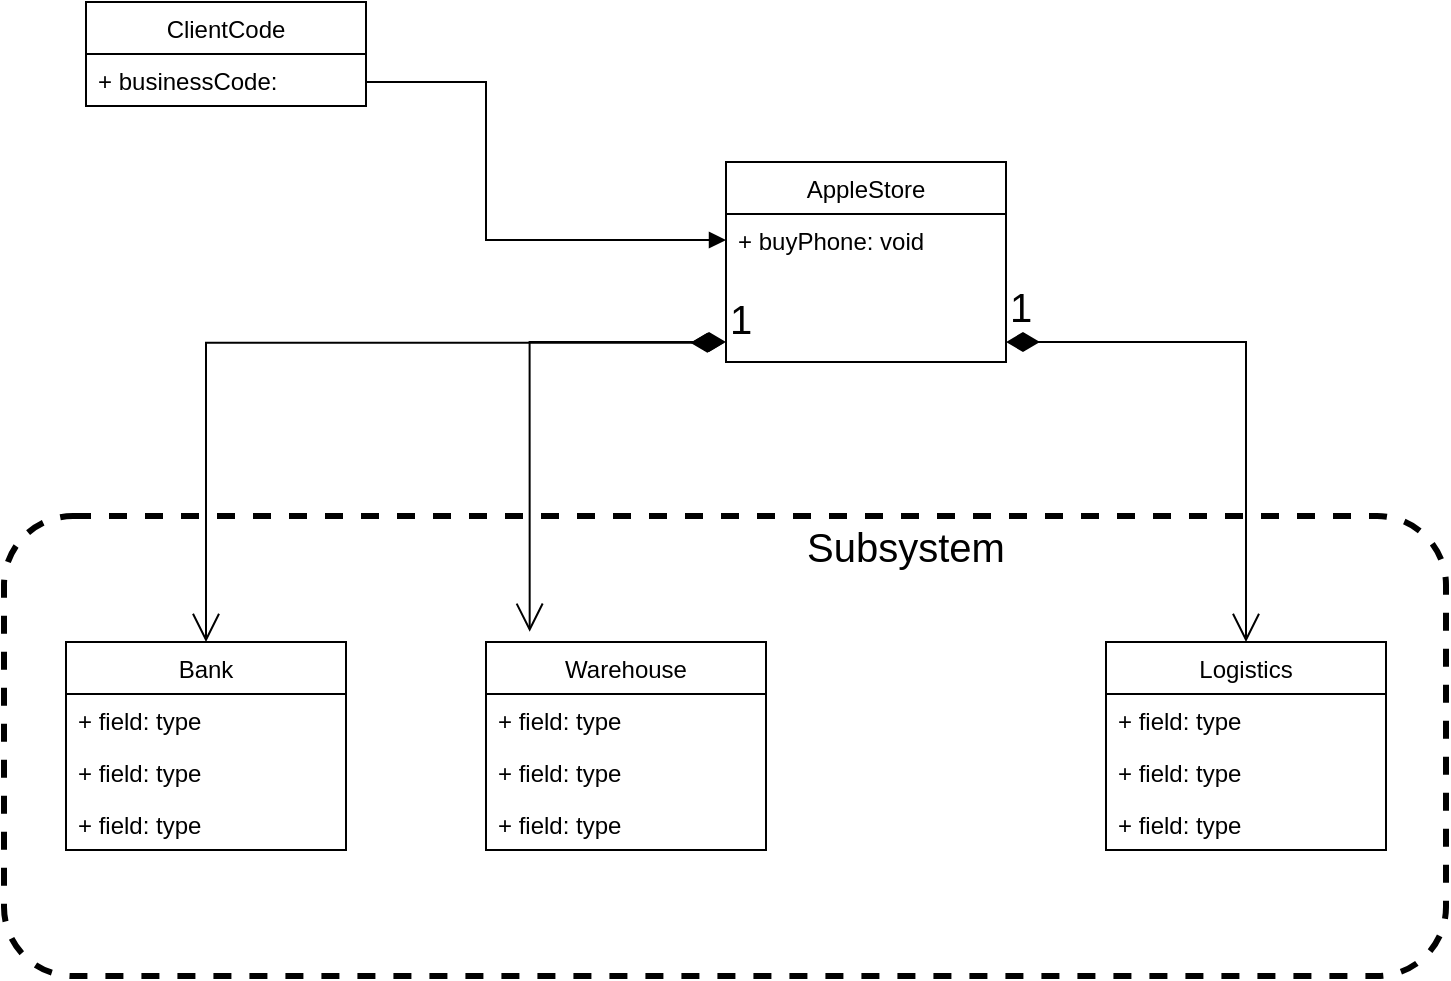 <mxfile version="15.5.2" type="github">
  <diagram id="C5RBs43oDa-KdzZeNtuy" name="Page-1">
    <mxGraphModel dx="1156" dy="640" grid="1" gridSize="10" guides="1" tooltips="1" connect="1" arrows="1" fold="1" page="1" pageScale="1" pageWidth="827" pageHeight="1169" math="0" shadow="0">
      <root>
        <mxCell id="WIyWlLk6GJQsqaUBKTNV-0" />
        <mxCell id="WIyWlLk6GJQsqaUBKTNV-1" parent="WIyWlLk6GJQsqaUBKTNV-0" />
        <mxCell id="Tzfyy9s1LwufwS1YadtT-0" value="AppleStore" style="swimlane;fontStyle=0;childLayout=stackLayout;horizontal=1;startSize=26;fillColor=none;horizontalStack=0;resizeParent=1;resizeParentMax=0;resizeLast=0;collapsible=1;marginBottom=0;" vertex="1" parent="WIyWlLk6GJQsqaUBKTNV-1">
          <mxGeometry x="440" y="220" width="140" height="100" as="geometry" />
        </mxCell>
        <mxCell id="Tzfyy9s1LwufwS1YadtT-1" value="+ buyPhone: void" style="text;strokeColor=none;fillColor=none;align=left;verticalAlign=top;spacingLeft=4;spacingRight=4;overflow=hidden;rotatable=0;points=[[0,0.5],[1,0.5]];portConstraint=eastwest;" vertex="1" parent="Tzfyy9s1LwufwS1YadtT-0">
          <mxGeometry y="26" width="140" height="74" as="geometry" />
        </mxCell>
        <mxCell id="Tzfyy9s1LwufwS1YadtT-4" value="Bank" style="swimlane;fontStyle=0;childLayout=stackLayout;horizontal=1;startSize=26;fillColor=none;horizontalStack=0;resizeParent=1;resizeParentMax=0;resizeLast=0;collapsible=1;marginBottom=0;" vertex="1" parent="WIyWlLk6GJQsqaUBKTNV-1">
          <mxGeometry x="110" y="460" width="140" height="104" as="geometry" />
        </mxCell>
        <mxCell id="Tzfyy9s1LwufwS1YadtT-5" value="+ field: type" style="text;strokeColor=none;fillColor=none;align=left;verticalAlign=top;spacingLeft=4;spacingRight=4;overflow=hidden;rotatable=0;points=[[0,0.5],[1,0.5]];portConstraint=eastwest;" vertex="1" parent="Tzfyy9s1LwufwS1YadtT-4">
          <mxGeometry y="26" width="140" height="26" as="geometry" />
        </mxCell>
        <mxCell id="Tzfyy9s1LwufwS1YadtT-6" value="+ field: type" style="text;strokeColor=none;fillColor=none;align=left;verticalAlign=top;spacingLeft=4;spacingRight=4;overflow=hidden;rotatable=0;points=[[0,0.5],[1,0.5]];portConstraint=eastwest;" vertex="1" parent="Tzfyy9s1LwufwS1YadtT-4">
          <mxGeometry y="52" width="140" height="26" as="geometry" />
        </mxCell>
        <mxCell id="Tzfyy9s1LwufwS1YadtT-7" value="+ field: type" style="text;strokeColor=none;fillColor=none;align=left;verticalAlign=top;spacingLeft=4;spacingRight=4;overflow=hidden;rotatable=0;points=[[0,0.5],[1,0.5]];portConstraint=eastwest;" vertex="1" parent="Tzfyy9s1LwufwS1YadtT-4">
          <mxGeometry y="78" width="140" height="26" as="geometry" />
        </mxCell>
        <mxCell id="Tzfyy9s1LwufwS1YadtT-8" value="Warehouse" style="swimlane;fontStyle=0;childLayout=stackLayout;horizontal=1;startSize=26;fillColor=none;horizontalStack=0;resizeParent=1;resizeParentMax=0;resizeLast=0;collapsible=1;marginBottom=0;" vertex="1" parent="WIyWlLk6GJQsqaUBKTNV-1">
          <mxGeometry x="320" y="460" width="140" height="104" as="geometry" />
        </mxCell>
        <mxCell id="Tzfyy9s1LwufwS1YadtT-9" value="+ field: type" style="text;strokeColor=none;fillColor=none;align=left;verticalAlign=top;spacingLeft=4;spacingRight=4;overflow=hidden;rotatable=0;points=[[0,0.5],[1,0.5]];portConstraint=eastwest;" vertex="1" parent="Tzfyy9s1LwufwS1YadtT-8">
          <mxGeometry y="26" width="140" height="26" as="geometry" />
        </mxCell>
        <mxCell id="Tzfyy9s1LwufwS1YadtT-10" value="+ field: type" style="text;strokeColor=none;fillColor=none;align=left;verticalAlign=top;spacingLeft=4;spacingRight=4;overflow=hidden;rotatable=0;points=[[0,0.5],[1,0.5]];portConstraint=eastwest;" vertex="1" parent="Tzfyy9s1LwufwS1YadtT-8">
          <mxGeometry y="52" width="140" height="26" as="geometry" />
        </mxCell>
        <mxCell id="Tzfyy9s1LwufwS1YadtT-11" value="+ field: type" style="text;strokeColor=none;fillColor=none;align=left;verticalAlign=top;spacingLeft=4;spacingRight=4;overflow=hidden;rotatable=0;points=[[0,0.5],[1,0.5]];portConstraint=eastwest;" vertex="1" parent="Tzfyy9s1LwufwS1YadtT-8">
          <mxGeometry y="78" width="140" height="26" as="geometry" />
        </mxCell>
        <mxCell id="Tzfyy9s1LwufwS1YadtT-12" value="Logistics" style="swimlane;fontStyle=0;childLayout=stackLayout;horizontal=1;startSize=26;fillColor=none;horizontalStack=0;resizeParent=1;resizeParentMax=0;resizeLast=0;collapsible=1;marginBottom=0;" vertex="1" parent="WIyWlLk6GJQsqaUBKTNV-1">
          <mxGeometry x="630" y="460" width="140" height="104" as="geometry" />
        </mxCell>
        <mxCell id="Tzfyy9s1LwufwS1YadtT-13" value="+ field: type" style="text;strokeColor=none;fillColor=none;align=left;verticalAlign=top;spacingLeft=4;spacingRight=4;overflow=hidden;rotatable=0;points=[[0,0.5],[1,0.5]];portConstraint=eastwest;" vertex="1" parent="Tzfyy9s1LwufwS1YadtT-12">
          <mxGeometry y="26" width="140" height="26" as="geometry" />
        </mxCell>
        <mxCell id="Tzfyy9s1LwufwS1YadtT-14" value="+ field: type" style="text;strokeColor=none;fillColor=none;align=left;verticalAlign=top;spacingLeft=4;spacingRight=4;overflow=hidden;rotatable=0;points=[[0,0.5],[1,0.5]];portConstraint=eastwest;" vertex="1" parent="Tzfyy9s1LwufwS1YadtT-12">
          <mxGeometry y="52" width="140" height="26" as="geometry" />
        </mxCell>
        <mxCell id="Tzfyy9s1LwufwS1YadtT-15" value="+ field: type" style="text;strokeColor=none;fillColor=none;align=left;verticalAlign=top;spacingLeft=4;spacingRight=4;overflow=hidden;rotatable=0;points=[[0,0.5],[1,0.5]];portConstraint=eastwest;" vertex="1" parent="Tzfyy9s1LwufwS1YadtT-12">
          <mxGeometry y="78" width="140" height="26" as="geometry" />
        </mxCell>
        <mxCell id="Tzfyy9s1LwufwS1YadtT-16" value="ClientCode" style="swimlane;fontStyle=0;childLayout=stackLayout;horizontal=1;startSize=26;fillColor=none;horizontalStack=0;resizeParent=1;resizeParentMax=0;resizeLast=0;collapsible=1;marginBottom=0;" vertex="1" parent="WIyWlLk6GJQsqaUBKTNV-1">
          <mxGeometry x="120" y="140" width="140" height="52" as="geometry" />
        </mxCell>
        <mxCell id="Tzfyy9s1LwufwS1YadtT-17" value="+ businessCode: " style="text;strokeColor=none;fillColor=none;align=left;verticalAlign=top;spacingLeft=4;spacingRight=4;overflow=hidden;rotatable=0;points=[[0,0.5],[1,0.5]];portConstraint=eastwest;" vertex="1" parent="Tzfyy9s1LwufwS1YadtT-16">
          <mxGeometry y="26" width="140" height="26" as="geometry" />
        </mxCell>
        <mxCell id="Tzfyy9s1LwufwS1YadtT-20" value="" style="rounded=1;whiteSpace=wrap;html=1;fillColor=none;dashed=1;perimeterSpacing=9;strokeWidth=3;" vertex="1" parent="WIyWlLk6GJQsqaUBKTNV-1">
          <mxGeometry x="79" y="397" width="721" height="230" as="geometry" />
        </mxCell>
        <mxCell id="Tzfyy9s1LwufwS1YadtT-21" value="&lt;font style=&quot;font-size: 20px&quot;&gt;Subsystem&lt;/font&gt;" style="text;html=1;strokeColor=none;fillColor=none;align=center;verticalAlign=middle;whiteSpace=wrap;rounded=0;" vertex="1" parent="WIyWlLk6GJQsqaUBKTNV-1">
          <mxGeometry x="470" y="397" width="120" height="30" as="geometry" />
        </mxCell>
        <mxCell id="Tzfyy9s1LwufwS1YadtT-24" value="1" style="endArrow=open;html=1;endSize=12;startArrow=diamondThin;startSize=14;startFill=1;edgeStyle=orthogonalEdgeStyle;align=left;verticalAlign=bottom;rounded=0;fontSize=20;entryX=0.5;entryY=0;entryDx=0;entryDy=0;exitX=-0.006;exitY=0.87;exitDx=0;exitDy=0;exitPerimeter=0;" edge="1" parent="WIyWlLk6GJQsqaUBKTNV-1" source="Tzfyy9s1LwufwS1YadtT-1" target="Tzfyy9s1LwufwS1YadtT-4">
          <mxGeometry x="-1" y="3" relative="1" as="geometry">
            <mxPoint x="420" y="310" as="sourcePoint" />
            <mxPoint x="380" y="311" as="targetPoint" />
            <Array as="points">
              <mxPoint x="180" y="310" />
            </Array>
          </mxGeometry>
        </mxCell>
        <mxCell id="Tzfyy9s1LwufwS1YadtT-26" value="1" style="endArrow=open;html=1;endSize=12;startArrow=diamondThin;startSize=14;startFill=1;edgeStyle=orthogonalEdgeStyle;align=left;verticalAlign=bottom;rounded=0;fontSize=20;entryX=0.156;entryY=-0.049;entryDx=0;entryDy=0;entryPerimeter=0;" edge="1" parent="WIyWlLk6GJQsqaUBKTNV-1" target="Tzfyy9s1LwufwS1YadtT-8">
          <mxGeometry x="-1" y="3" relative="1" as="geometry">
            <mxPoint x="440" y="310" as="sourcePoint" />
            <mxPoint x="180.0" y="460" as="targetPoint" />
            <Array as="points">
              <mxPoint x="342" y="310" />
            </Array>
          </mxGeometry>
        </mxCell>
        <mxCell id="Tzfyy9s1LwufwS1YadtT-28" value="1" style="endArrow=open;html=1;endSize=12;startArrow=diamondThin;startSize=14;startFill=1;edgeStyle=orthogonalEdgeStyle;align=left;verticalAlign=bottom;rounded=0;fontSize=20;entryX=0.5;entryY=0;entryDx=0;entryDy=0;" edge="1" parent="WIyWlLk6GJQsqaUBKTNV-1" target="Tzfyy9s1LwufwS1YadtT-12">
          <mxGeometry x="-1" y="3" relative="1" as="geometry">
            <mxPoint x="580" y="310" as="sourcePoint" />
            <mxPoint x="341.84" y="453.904" as="targetPoint" />
            <Array as="points">
              <mxPoint x="700" y="310" />
            </Array>
          </mxGeometry>
        </mxCell>
        <mxCell id="Tzfyy9s1LwufwS1YadtT-31" value="" style="endArrow=block;endFill=1;html=1;edgeStyle=orthogonalEdgeStyle;align=left;verticalAlign=top;rounded=0;fontSize=20;" edge="1" parent="WIyWlLk6GJQsqaUBKTNV-1">
          <mxGeometry x="-1" relative="1" as="geometry">
            <mxPoint x="260" y="180" as="sourcePoint" />
            <mxPoint x="440" y="259" as="targetPoint" />
            <Array as="points">
              <mxPoint x="320" y="180" />
              <mxPoint x="320" y="259" />
            </Array>
          </mxGeometry>
        </mxCell>
      </root>
    </mxGraphModel>
  </diagram>
</mxfile>
